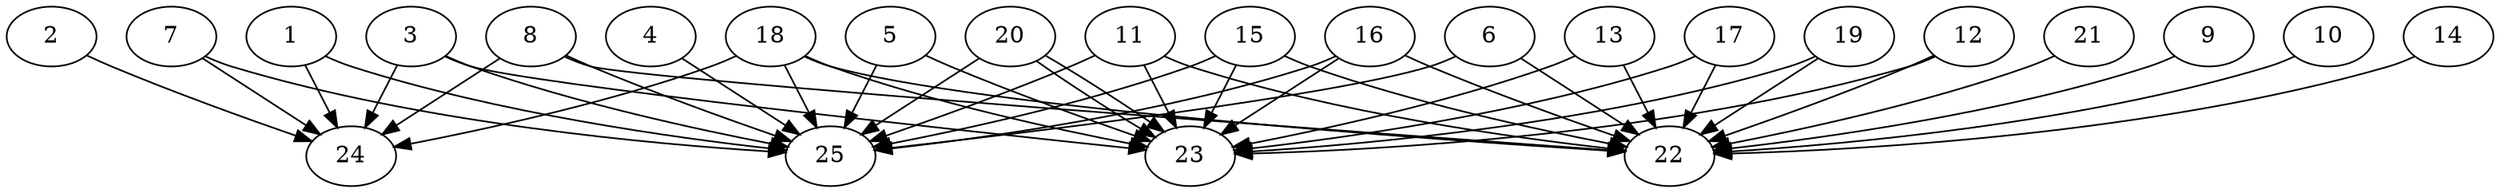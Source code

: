 // DAG automatically generated by daggen at Thu Oct  3 14:00:40 2019
// ./daggen --dot -n 25 --ccr 0.5 --fat 0.9 --regular 0.7 --density 0.9 --mindata 5242880 --maxdata 52428800 
digraph G {
  1 [size="59232256", alpha="0.04", expect_size="29616128"] 
  1 -> 24 [size ="29616128"]
  1 -> 25 [size ="29616128"]
  2 [size="68141056", alpha="0.05", expect_size="34070528"] 
  2 -> 24 [size ="34070528"]
  3 [size="68835328", alpha="0.08", expect_size="34417664"] 
  3 -> 23 [size ="34417664"]
  3 -> 24 [size ="34417664"]
  3 -> 25 [size ="34417664"]
  4 [size="94302208", alpha="0.03", expect_size="47151104"] 
  4 -> 25 [size ="47151104"]
  5 [size="42827776", alpha="0.03", expect_size="21413888"] 
  5 -> 23 [size ="21413888"]
  5 -> 25 [size ="21413888"]
  6 [size="31453184", alpha="0.02", expect_size="15726592"] 
  6 -> 22 [size ="15726592"]
  6 -> 25 [size ="15726592"]
  7 [size="51810304", alpha="0.02", expect_size="25905152"] 
  7 -> 24 [size ="25905152"]
  7 -> 25 [size ="25905152"]
  8 [size="55191552", alpha="0.01", expect_size="27595776"] 
  8 -> 22 [size ="27595776"]
  8 -> 24 [size ="27595776"]
  8 -> 25 [size ="27595776"]
  9 [size="42981376", alpha="0.13", expect_size="21490688"] 
  9 -> 22 [size ="21490688"]
  10 [size="73383936", alpha="0.11", expect_size="36691968"] 
  10 -> 22 [size ="36691968"]
  11 [size="54788096", alpha="0.13", expect_size="27394048"] 
  11 -> 22 [size ="27394048"]
  11 -> 23 [size ="27394048"]
  11 -> 25 [size ="27394048"]
  12 [size="75808768", alpha="0.09", expect_size="37904384"] 
  12 -> 22 [size ="37904384"]
  12 -> 23 [size ="37904384"]
  13 [size="97701888", alpha="0.10", expect_size="48850944"] 
  13 -> 22 [size ="48850944"]
  13 -> 23 [size ="48850944"]
  14 [size="42418176", alpha="0.12", expect_size="21209088"] 
  14 -> 22 [size ="21209088"]
  15 [size="55029760", alpha="0.11", expect_size="27514880"] 
  15 -> 22 [size ="27514880"]
  15 -> 23 [size ="27514880"]
  15 -> 25 [size ="27514880"]
  16 [size="68102144", alpha="0.13", expect_size="34051072"] 
  16 -> 22 [size ="34051072"]
  16 -> 23 [size ="34051072"]
  16 -> 25 [size ="34051072"]
  17 [size="79517696", alpha="0.01", expect_size="39758848"] 
  17 -> 22 [size ="39758848"]
  17 -> 23 [size ="39758848"]
  18 [size="90105856", alpha="0.18", expect_size="45052928"] 
  18 -> 22 [size ="45052928"]
  18 -> 23 [size ="45052928"]
  18 -> 24 [size ="45052928"]
  18 -> 25 [size ="45052928"]
  19 [size="94720000", alpha="0.09", expect_size="47360000"] 
  19 -> 22 [size ="47360000"]
  19 -> 23 [size ="47360000"]
  20 [size="63797248", alpha="0.11", expect_size="31898624"] 
  20 -> 23 [size ="31898624"]
  20 -> 23 [size ="31898624"]
  20 -> 25 [size ="31898624"]
  21 [size="20461568", alpha="0.02", expect_size="10230784"] 
  21 -> 22 [size ="10230784"]
  22 [size="80785408", alpha="0.06", expect_size="40392704"] 
  23 [size="29626368", alpha="0.02", expect_size="14813184"] 
  24 [size="75755520", alpha="0.16", expect_size="37877760"] 
  25 [size="38526976", alpha="0.17", expect_size="19263488"] 
}
